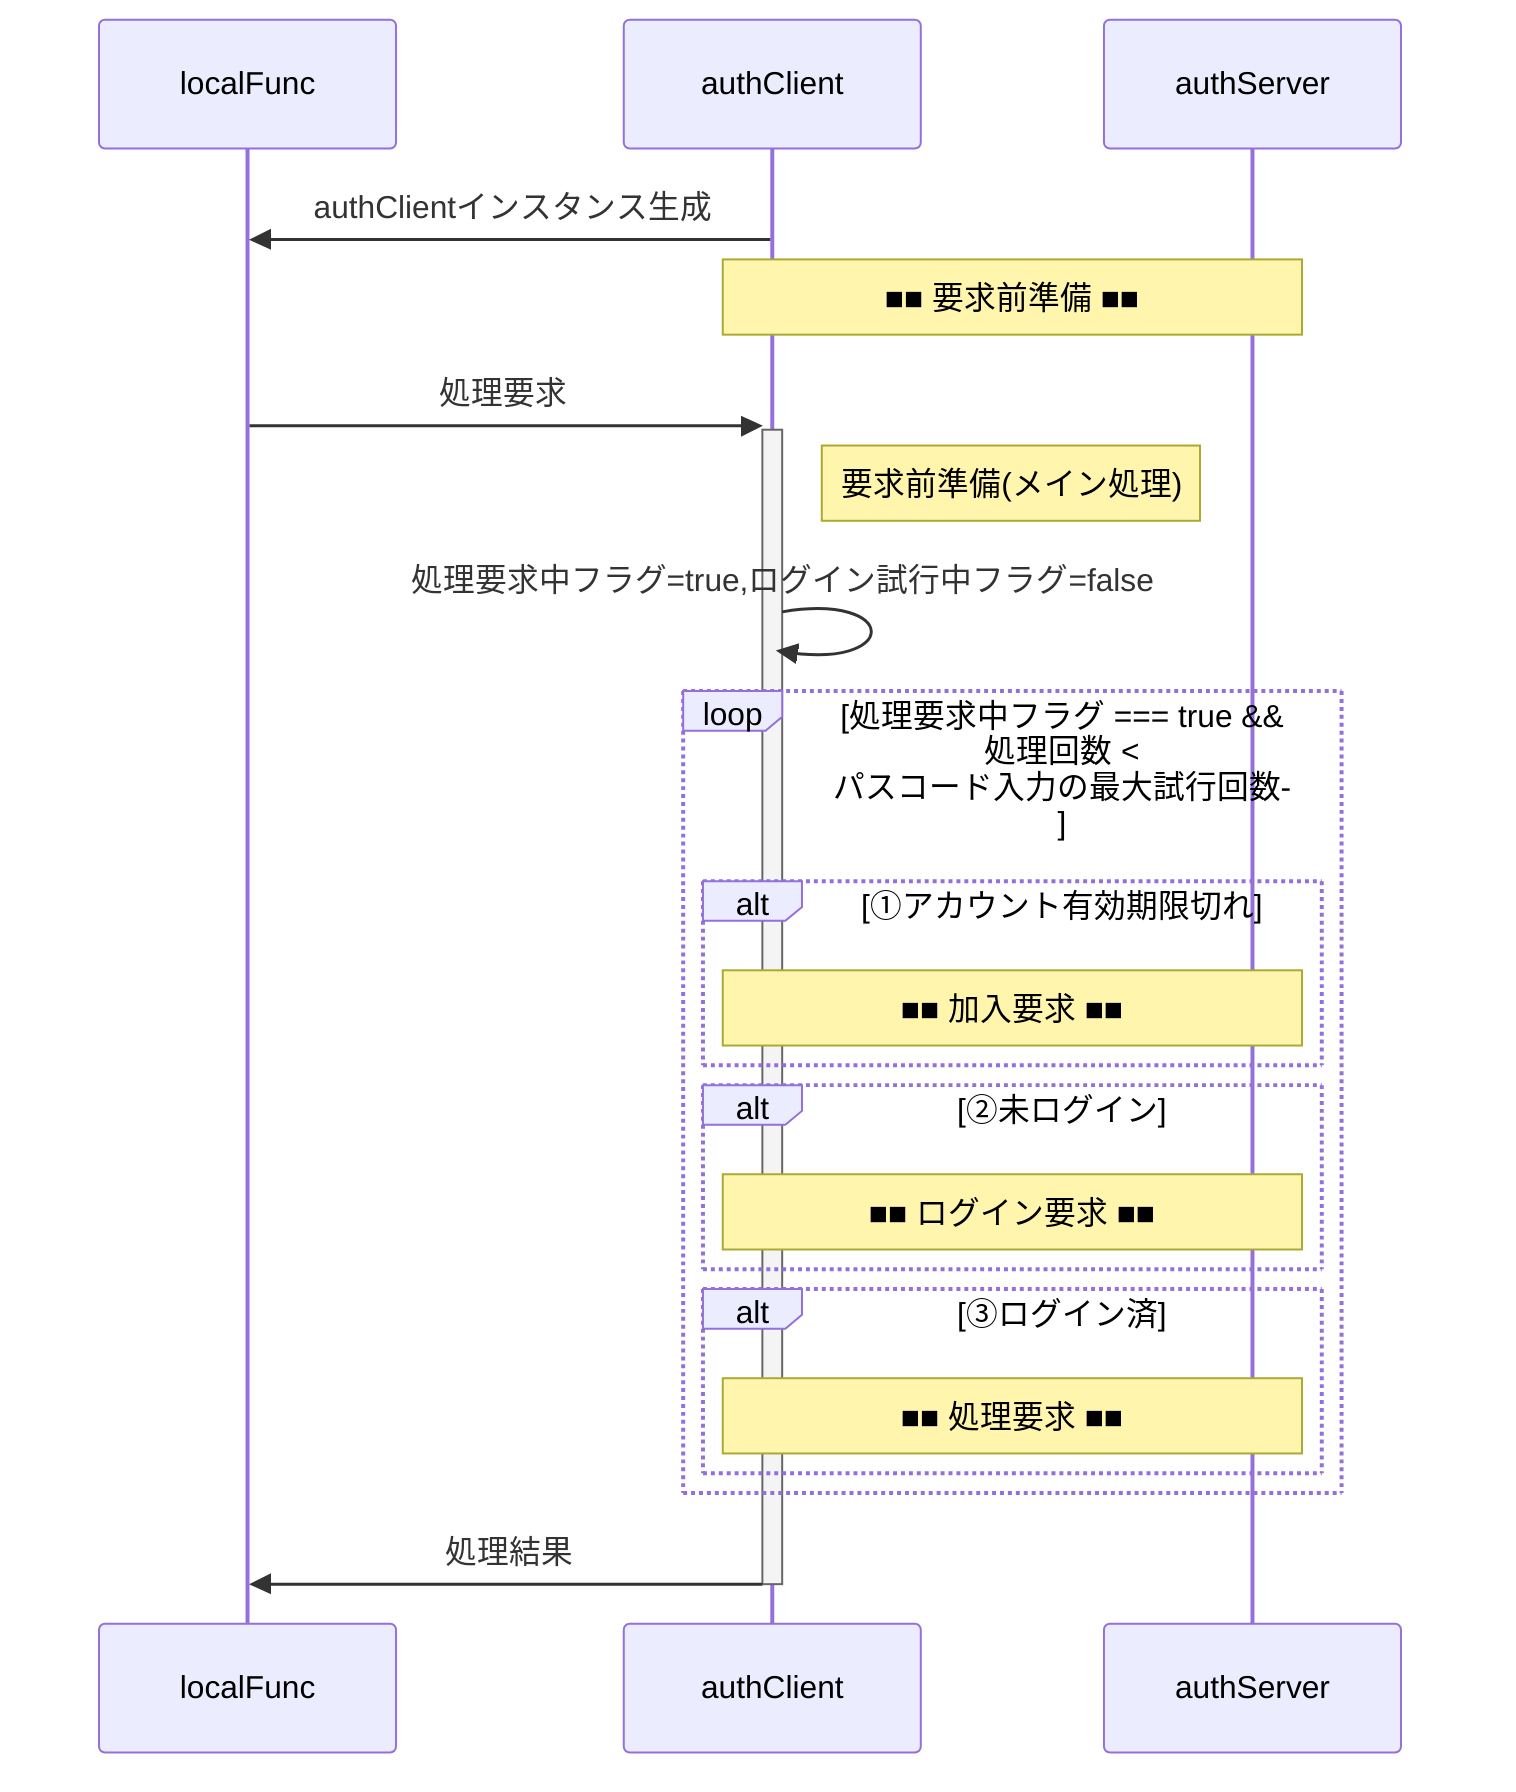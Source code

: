 sequenceDiagram
  %%actor user
  participant localFunc
  %%participant clientMail
  %%participant encryptRequest
  %%participant IndexedDB
  participant authClient
  participant authServer
  %%participant memberList
  %%participant decryptRequest
  %%participant serverFunc
  %%actor admin

  authClient->>localFunc: authClientインスタンス生成
  Note over authClient,authServer: ■■ 要求前準備 ■■
  localFunc->>+authClient: 処理要求
  Note right of authClient: 要求前準備(メイン処理)

  authClient->>authClient: 処理要求中フラグ=true,ログイン試行中フラグ=false
  loop 処理要求中フラグ === true && 処理回数 < パスコード入力の最大試行回数

    alt ①アカウント有効期限切れ
      Note over authClient,authServer: ■■ 加入要求 ■■
    end

    alt ②未ログイン
      Note over authClient,authServer: ■■ ログイン要求 ■■
    end

    alt ③ログイン済
      Note over authClient,authServer: ■■ 処理要求 ■■
    end
  end
  authClient->>-localFunc: 処理結果